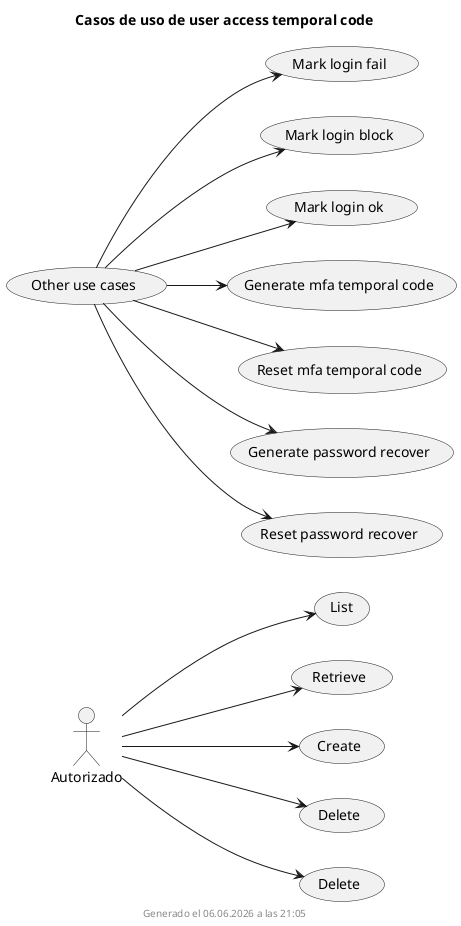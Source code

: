 ' @autogenerated
@startuml Casos de uso de user access temporal code
title Casos de uso de user access temporal code
left to right direction


actor :Autorizado: as a0
(List) as listado
(Retrieve) as consulta
(Create) as creacion
(Delete) as actualizacion
(Delete) as borrado
(Mark login fail) as markLoginFail
(Other use cases) as p0
(Mark login block) as markLoginBlock
(Mark login ok) as markLoginOk
(Generate mfa temporal code) as generateMfaTemporalCode
(Reset mfa temporal code) as resetMfaTemporalCode
(Generate password recover) as generatePasswordRecover
(Reset password recover) as resetPasswordRecover

a0 --> listado
a0 --> consulta
a0 --> creacion
a0 --> actualizacion
a0 --> borrado
p0 --> markLoginFail
p0 --> markLoginBlock
p0 --> markLoginOk
p0 --> generateMfaTemporalCode
p0 --> resetMfaTemporalCode
p0 --> generatePasswordRecover
p0 --> resetPasswordRecover

footer Generado el %date("dd.MM.yyyy' a las 'HH:mm")
@enduml

